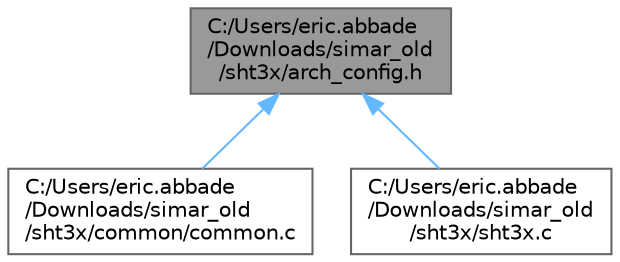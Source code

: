 digraph "C:/Users/eric.abbade/Downloads/simar_old/sht3x/arch_config.h"
{
 // LATEX_PDF_SIZE
  bgcolor="transparent";
  edge [fontname=Helvetica,fontsize=10,labelfontname=Helvetica,labelfontsize=10];
  node [fontname=Helvetica,fontsize=10,shape=box,height=0.2,width=0.4];
  Node1 [id="Node000001",label="C:/Users/eric.abbade\l/Downloads/simar_old\l/sht3x/arch_config.h",height=0.2,width=0.4,color="gray40", fillcolor="grey60", style="filled", fontcolor="black",tooltip=" "];
  Node1 -> Node2 [id="edge1_Node000001_Node000002",dir="back",color="steelblue1",style="solid",tooltip=" "];
  Node2 [id="Node000002",label="C:/Users/eric.abbade\l/Downloads/simar_old\l/sht3x/common/common.c",height=0.2,width=0.4,color="grey40", fillcolor="white", style="filled",URL="$sht3x_2common_2common_8c.html",tooltip=" "];
  Node1 -> Node3 [id="edge2_Node000001_Node000003",dir="back",color="steelblue1",style="solid",tooltip=" "];
  Node3 [id="Node000003",label="C:/Users/eric.abbade\l/Downloads/simar_old\l/sht3x/sht3x.c",height=0.2,width=0.4,color="grey40", fillcolor="white", style="filled",URL="$sht3x_8c.html",tooltip="Sensirion SHT3x driver implementation."];
}
